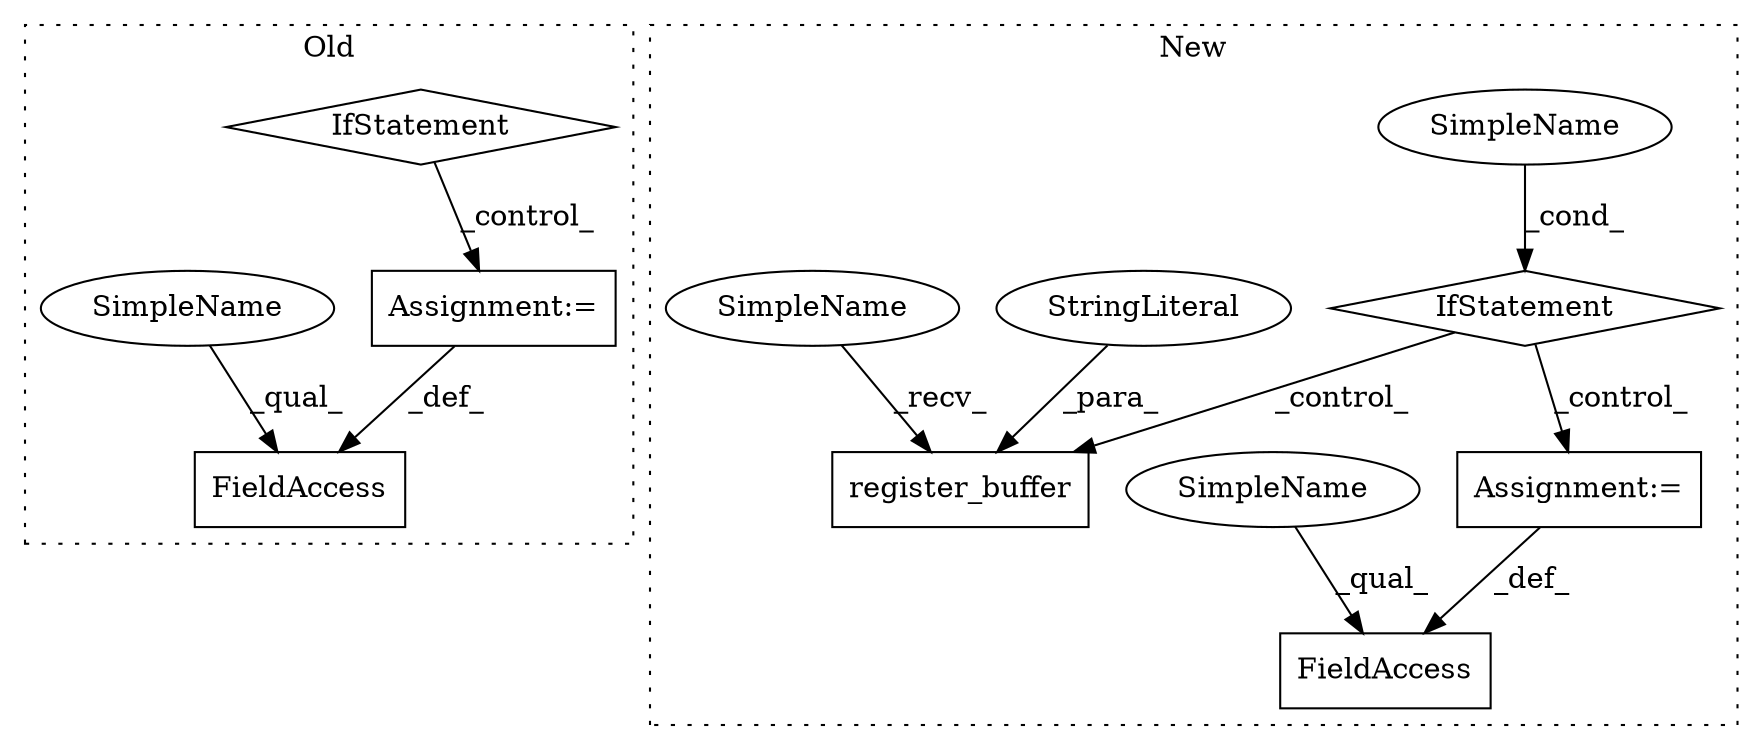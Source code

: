 digraph G {
subgraph cluster0 {
1 [label="IfStatement" a="25" s="3151,3168" l="4,2" shape="diamond"];
4 [label="Assignment:=" a="7" s="3319" l="1" shape="box"];
5 [label="FieldAccess" a="22" s="3310" l="9" shape="box"];
10 [label="SimpleName" a="42" s="3310" l="5" shape="ellipse"];
label = "Old";
style="dotted";
}
subgraph cluster1 {
2 [label="register_buffer" a="32" s="3521,3573" l="16,1" shape="box"];
3 [label="StringLiteral" a="45" s="3537" l="12" shape="ellipse"];
6 [label="FieldAccess" a="22" s="3600" l="16" shape="box"];
7 [label="IfStatement" a="25" s="3381,3403" l="4,2" shape="diamond"];
8 [label="SimpleName" a="42" s="" l="" shape="ellipse"];
9 [label="Assignment:=" a="7" s="3616" l="1" shape="box"];
11 [label="SimpleName" a="42" s="3600" l="5" shape="ellipse"];
12 [label="SimpleName" a="42" s="3515" l="5" shape="ellipse"];
label = "New";
style="dotted";
}
1 -> 4 [label="_control_"];
3 -> 2 [label="_para_"];
4 -> 5 [label="_def_"];
7 -> 9 [label="_control_"];
7 -> 2 [label="_control_"];
8 -> 7 [label="_cond_"];
9 -> 6 [label="_def_"];
10 -> 5 [label="_qual_"];
11 -> 6 [label="_qual_"];
12 -> 2 [label="_recv_"];
}